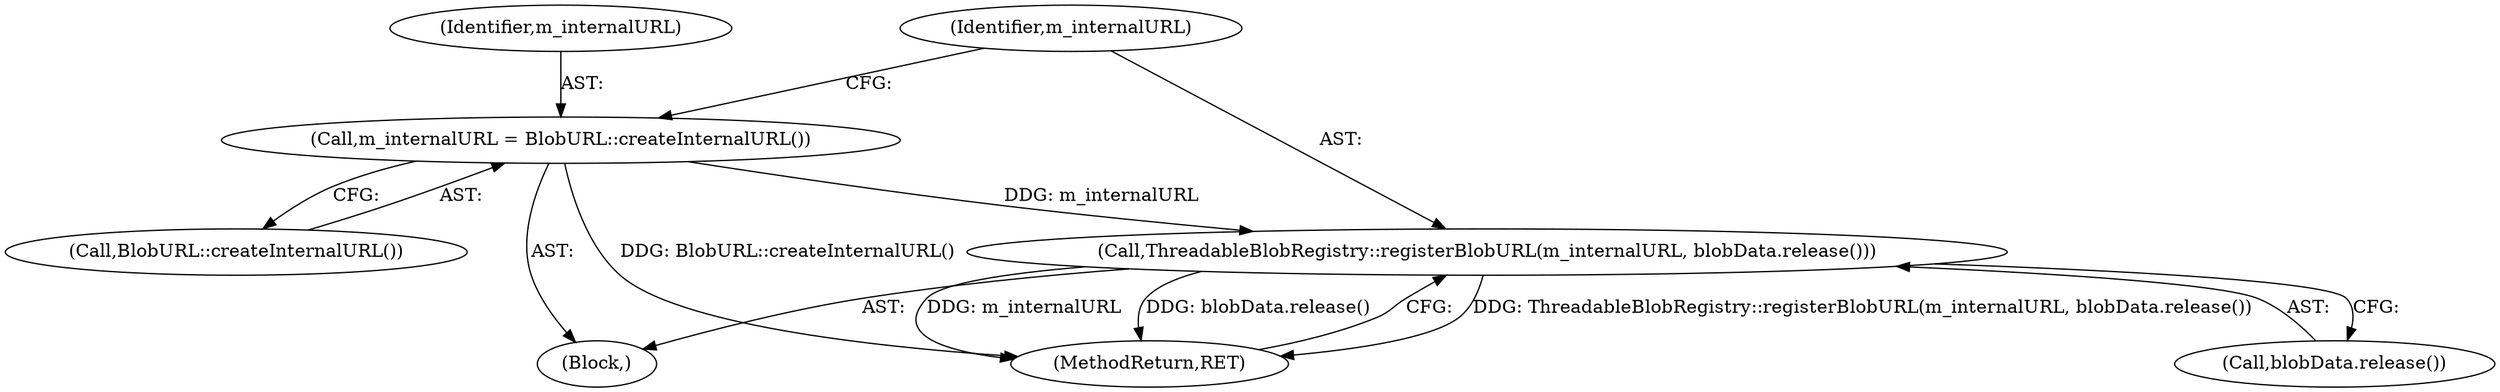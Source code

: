 digraph "1_Chrome_d0c31f0342cefc46a3b3d80359a9779d044d4c0d@API" {
"1000108" [label="(Call,m_internalURL = BlobURL::createInternalURL())"];
"1000111" [label="(Call,ThreadableBlobRegistry::registerBlobURL(m_internalURL, blobData.release()))"];
"1000110" [label="(Call,BlobURL::createInternalURL())"];
"1000114" [label="(MethodReturn,RET)"];
"1000112" [label="(Identifier,m_internalURL)"];
"1000101" [label="(Block,)"];
"1000109" [label="(Identifier,m_internalURL)"];
"1000113" [label="(Call,blobData.release())"];
"1000108" [label="(Call,m_internalURL = BlobURL::createInternalURL())"];
"1000111" [label="(Call,ThreadableBlobRegistry::registerBlobURL(m_internalURL, blobData.release()))"];
"1000108" -> "1000101"  [label="AST: "];
"1000108" -> "1000110"  [label="CFG: "];
"1000109" -> "1000108"  [label="AST: "];
"1000110" -> "1000108"  [label="AST: "];
"1000112" -> "1000108"  [label="CFG: "];
"1000108" -> "1000114"  [label="DDG: BlobURL::createInternalURL()"];
"1000108" -> "1000111"  [label="DDG: m_internalURL"];
"1000111" -> "1000101"  [label="AST: "];
"1000111" -> "1000113"  [label="CFG: "];
"1000112" -> "1000111"  [label="AST: "];
"1000113" -> "1000111"  [label="AST: "];
"1000114" -> "1000111"  [label="CFG: "];
"1000111" -> "1000114"  [label="DDG: ThreadableBlobRegistry::registerBlobURL(m_internalURL, blobData.release())"];
"1000111" -> "1000114"  [label="DDG: m_internalURL"];
"1000111" -> "1000114"  [label="DDG: blobData.release()"];
}
